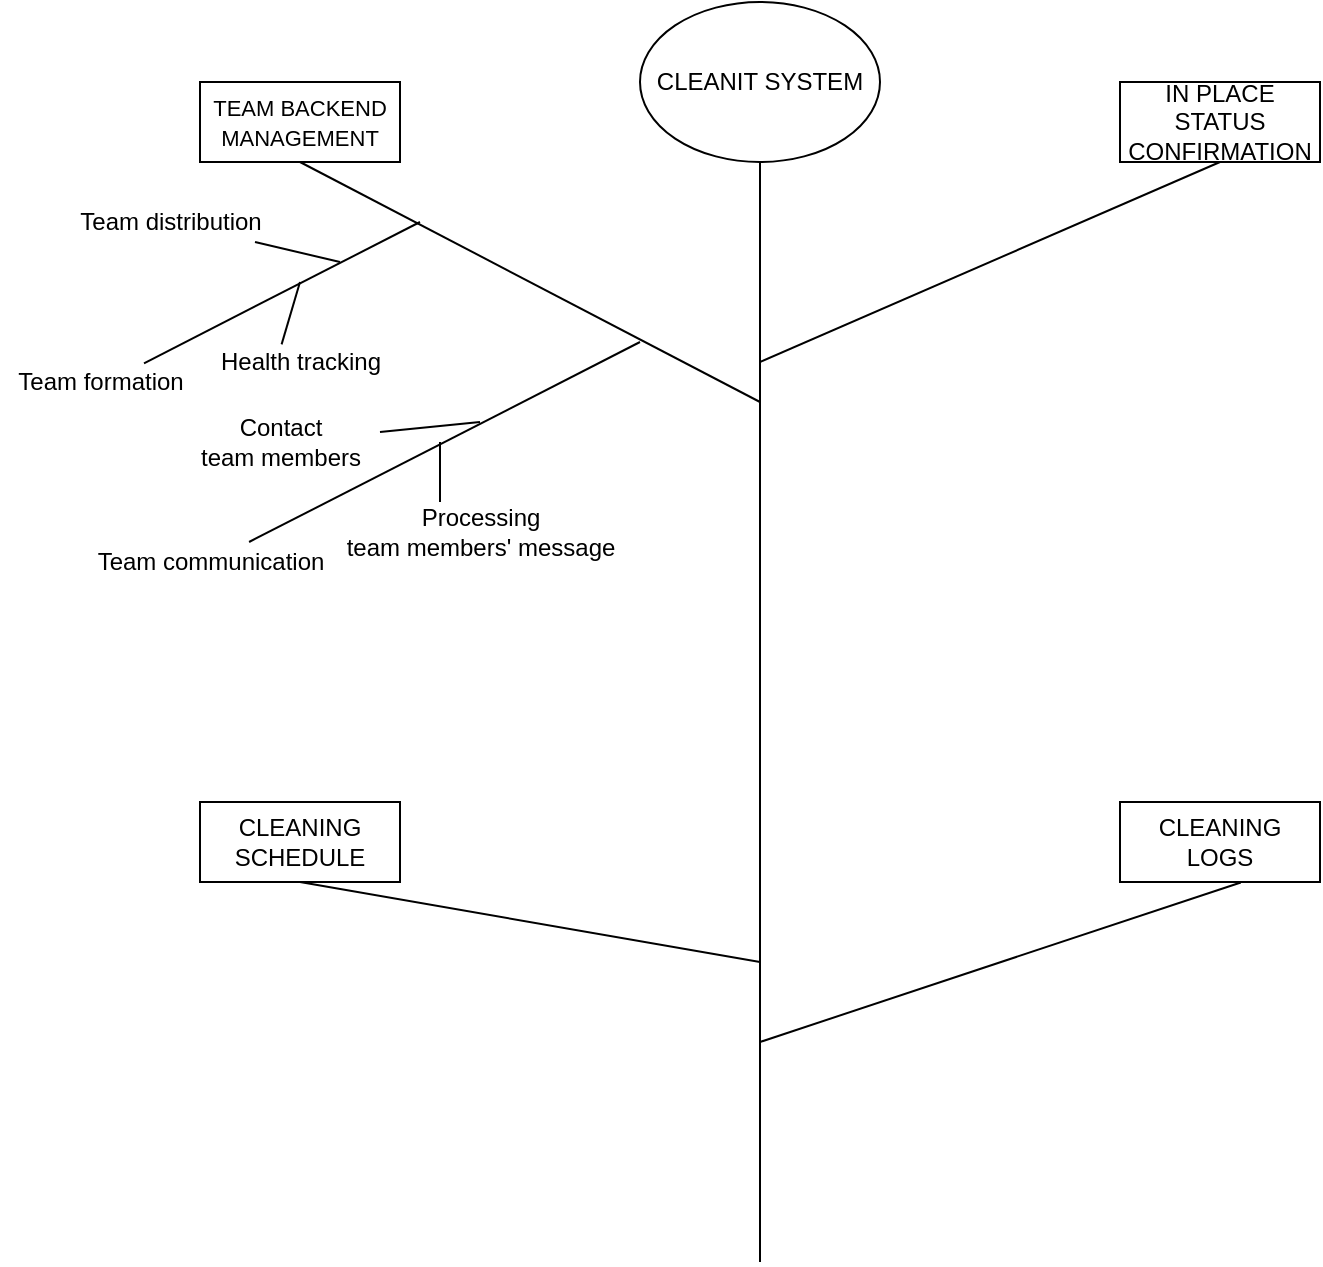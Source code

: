 <mxfile version="13.7.8" type="github">
  <diagram id="9d1zXaGXQL4afwREDJQw" name="Page-1">
    <mxGraphModel dx="886" dy="478" grid="1" gridSize="10" guides="1" tooltips="1" connect="1" arrows="1" fold="1" page="1" pageScale="1" pageWidth="827" pageHeight="1169" math="0" shadow="0">
      <root>
        <mxCell id="0" />
        <mxCell id="1" parent="0" />
        <mxCell id="A5MzGQiEFCiiMQbKR6oo-1" value="CLEANIT SYSTEM" style="ellipse;whiteSpace=wrap;html=1;" vertex="1" parent="1">
          <mxGeometry x="320" y="40" width="120" height="80" as="geometry" />
        </mxCell>
        <mxCell id="A5MzGQiEFCiiMQbKR6oo-2" value="" style="endArrow=none;html=1;entryX=0.5;entryY=1;entryDx=0;entryDy=0;" edge="1" parent="1" target="A5MzGQiEFCiiMQbKR6oo-1">
          <mxGeometry width="50" height="50" relative="1" as="geometry">
            <mxPoint x="380" y="670" as="sourcePoint" />
            <mxPoint x="440" y="200" as="targetPoint" />
          </mxGeometry>
        </mxCell>
        <mxCell id="A5MzGQiEFCiiMQbKR6oo-3" value="&lt;font style=&quot;font-size: 11px&quot;&gt;TEAM BACKEND MANAGEMENT&lt;/font&gt;" style="rounded=0;whiteSpace=wrap;html=1;" vertex="1" parent="1">
          <mxGeometry x="100" y="80" width="100" height="40" as="geometry" />
        </mxCell>
        <mxCell id="A5MzGQiEFCiiMQbKR6oo-4" value="" style="endArrow=none;html=1;entryX=0.5;entryY=1;entryDx=0;entryDy=0;" edge="1" parent="1" target="A5MzGQiEFCiiMQbKR6oo-3">
          <mxGeometry width="50" height="50" relative="1" as="geometry">
            <mxPoint x="380" y="240" as="sourcePoint" />
            <mxPoint x="120" y="120" as="targetPoint" />
          </mxGeometry>
        </mxCell>
        <mxCell id="A5MzGQiEFCiiMQbKR6oo-5" value="IN PLACE STATUS CONFIRMATION" style="rounded=0;whiteSpace=wrap;html=1;" vertex="1" parent="1">
          <mxGeometry x="560" y="80" width="100" height="40" as="geometry" />
        </mxCell>
        <mxCell id="A5MzGQiEFCiiMQbKR6oo-6" value="" style="endArrow=none;html=1;entryX=0.5;entryY=1;entryDx=0;entryDy=0;" edge="1" parent="1" target="A5MzGQiEFCiiMQbKR6oo-5">
          <mxGeometry width="50" height="50" relative="1" as="geometry">
            <mxPoint x="380" y="220" as="sourcePoint" />
            <mxPoint x="430" y="170" as="targetPoint" />
          </mxGeometry>
        </mxCell>
        <mxCell id="A5MzGQiEFCiiMQbKR6oo-7" value="CLEANING SCHEDULE" style="rounded=0;whiteSpace=wrap;html=1;" vertex="1" parent="1">
          <mxGeometry x="100" y="440" width="100" height="40" as="geometry" />
        </mxCell>
        <mxCell id="A5MzGQiEFCiiMQbKR6oo-8" value="CLEANING LOGS" style="rounded=0;whiteSpace=wrap;html=1;" vertex="1" parent="1">
          <mxGeometry x="560" y="440" width="100" height="40" as="geometry" />
        </mxCell>
        <mxCell id="A5MzGQiEFCiiMQbKR6oo-9" value="" style="endArrow=none;html=1;entryX=0.5;entryY=1;entryDx=0;entryDy=0;" edge="1" parent="1" target="A5MzGQiEFCiiMQbKR6oo-7">
          <mxGeometry width="50" height="50" relative="1" as="geometry">
            <mxPoint x="380" y="520" as="sourcePoint" />
            <mxPoint x="150" y="280" as="targetPoint" />
          </mxGeometry>
        </mxCell>
        <mxCell id="A5MzGQiEFCiiMQbKR6oo-10" value="" style="endArrow=none;html=1;entryX=0.604;entryY=1.006;entryDx=0;entryDy=0;entryPerimeter=0;" edge="1" parent="1" target="A5MzGQiEFCiiMQbKR6oo-8">
          <mxGeometry width="50" height="50" relative="1" as="geometry">
            <mxPoint x="380" y="560" as="sourcePoint" />
            <mxPoint x="440" y="230" as="targetPoint" />
          </mxGeometry>
        </mxCell>
        <mxCell id="A5MzGQiEFCiiMQbKR6oo-11" value="" style="endArrow=none;html=1;exitX=0.72;exitY=0.033;exitDx=0;exitDy=0;exitPerimeter=0;" edge="1" parent="1" source="A5MzGQiEFCiiMQbKR6oo-12">
          <mxGeometry width="50" height="50" relative="1" as="geometry">
            <mxPoint x="80" y="220" as="sourcePoint" />
            <mxPoint x="210" y="150" as="targetPoint" />
          </mxGeometry>
        </mxCell>
        <mxCell id="A5MzGQiEFCiiMQbKR6oo-12" value="Team formation" style="text;html=1;align=center;verticalAlign=middle;resizable=0;points=[];autosize=1;" vertex="1" parent="1">
          <mxGeometry y="220" width="100" height="20" as="geometry" />
        </mxCell>
        <mxCell id="A5MzGQiEFCiiMQbKR6oo-13" value="" style="endArrow=none;html=1;" edge="1" parent="1" source="A5MzGQiEFCiiMQbKR6oo-14">
          <mxGeometry width="50" height="50" relative="1" as="geometry">
            <mxPoint x="120" y="160" as="sourcePoint" />
            <mxPoint x="170" y="170" as="targetPoint" />
          </mxGeometry>
        </mxCell>
        <mxCell id="A5MzGQiEFCiiMQbKR6oo-14" value="Team distribution" style="text;html=1;align=center;verticalAlign=middle;resizable=0;points=[];autosize=1;" vertex="1" parent="1">
          <mxGeometry x="30" y="140" width="110" height="20" as="geometry" />
        </mxCell>
        <mxCell id="A5MzGQiEFCiiMQbKR6oo-15" value="" style="endArrow=none;html=1;exitX=0.408;exitY=0.06;exitDx=0;exitDy=0;exitPerimeter=0;" edge="1" parent="1" source="A5MzGQiEFCiiMQbKR6oo-16">
          <mxGeometry width="50" height="50" relative="1" as="geometry">
            <mxPoint x="160" y="220" as="sourcePoint" />
            <mxPoint x="150" y="180" as="targetPoint" />
          </mxGeometry>
        </mxCell>
        <mxCell id="A5MzGQiEFCiiMQbKR6oo-16" value="Health tracking" style="text;html=1;align=center;verticalAlign=middle;resizable=0;points=[];autosize=1;" vertex="1" parent="1">
          <mxGeometry x="100" y="210" width="100" height="20" as="geometry" />
        </mxCell>
        <mxCell id="A5MzGQiEFCiiMQbKR6oo-17" value="" style="endArrow=none;html=1;" edge="1" parent="1" source="A5MzGQiEFCiiMQbKR6oo-18">
          <mxGeometry width="50" height="50" relative="1" as="geometry">
            <mxPoint x="150" y="290" as="sourcePoint" />
            <mxPoint x="320" y="210" as="targetPoint" />
          </mxGeometry>
        </mxCell>
        <mxCell id="A5MzGQiEFCiiMQbKR6oo-18" value="Team communication" style="text;html=1;align=center;verticalAlign=middle;resizable=0;points=[];autosize=1;" vertex="1" parent="1">
          <mxGeometry x="40" y="310" width="130" height="20" as="geometry" />
        </mxCell>
        <mxCell id="A5MzGQiEFCiiMQbKR6oo-19" value="" style="endArrow=none;html=1;" edge="1" parent="1" source="A5MzGQiEFCiiMQbKR6oo-20">
          <mxGeometry width="50" height="50" relative="1" as="geometry">
            <mxPoint x="120" y="270" as="sourcePoint" />
            <mxPoint x="240" y="250" as="targetPoint" />
          </mxGeometry>
        </mxCell>
        <mxCell id="A5MzGQiEFCiiMQbKR6oo-20" value="Contact &lt;br&gt;team members" style="text;html=1;align=center;verticalAlign=middle;resizable=0;points=[];autosize=1;" vertex="1" parent="1">
          <mxGeometry x="90" y="245" width="100" height="30" as="geometry" />
        </mxCell>
        <mxCell id="A5MzGQiEFCiiMQbKR6oo-21" value="" style="endArrow=none;html=1;" edge="1" parent="1">
          <mxGeometry width="50" height="50" relative="1" as="geometry">
            <mxPoint x="220" y="290" as="sourcePoint" />
            <mxPoint x="220" y="260" as="targetPoint" />
          </mxGeometry>
        </mxCell>
        <mxCell id="A5MzGQiEFCiiMQbKR6oo-22" value="Processing &lt;br&gt;team members&#39; message" style="text;html=1;align=center;verticalAlign=middle;resizable=0;points=[];autosize=1;" vertex="1" parent="1">
          <mxGeometry x="165" y="290" width="150" height="30" as="geometry" />
        </mxCell>
      </root>
    </mxGraphModel>
  </diagram>
</mxfile>
